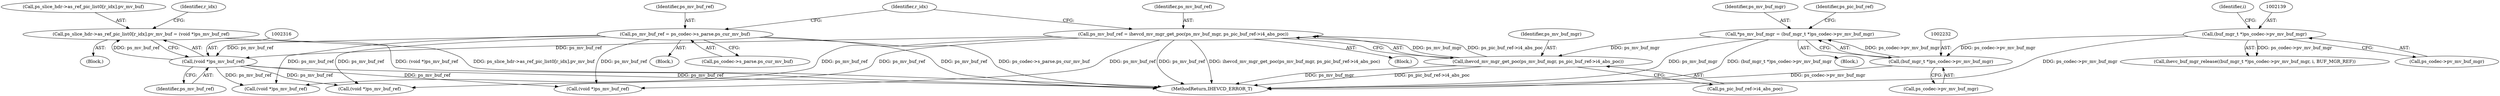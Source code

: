 digraph "0_Android_913d9e8d93d6b81bb8eac3fc2c1426651f5b259d@array" {
"1002307" [label="(Call,ps_slice_hdr->as_ref_pic_list0[r_idx].pv_mv_buf = (void *)ps_mv_buf_ref)"];
"1002315" [label="(Call,(void *)ps_mv_buf_ref)"];
"1002257" [label="(Call,ps_mv_buf_ref = ps_codec->s_parse.ps_cur_mv_buf)"];
"1002266" [label="(Call,ps_mv_buf_ref = ihevcd_mv_mgr_get_poc(ps_mv_buf_mgr, ps_pic_buf_ref->i4_abs_poc))"];
"1002268" [label="(Call,ihevcd_mv_mgr_get_poc(ps_mv_buf_mgr, ps_pic_buf_ref->i4_abs_poc))"];
"1002229" [label="(Call,*ps_mv_buf_mgr = (buf_mgr_t *)ps_codec->pv_mv_buf_mgr)"];
"1002231" [label="(Call,(buf_mgr_t *)ps_codec->pv_mv_buf_mgr)"];
"1002138" [label="(Call,(buf_mgr_t *)ps_codec->pv_mv_buf_mgr)"];
"1002267" [label="(Identifier,ps_mv_buf_ref)"];
"1002349" [label="(Call,(void *)ps_mv_buf_ref)"];
"1002307" [label="(Call,ps_slice_hdr->as_ref_pic_list0[r_idx].pv_mv_buf = (void *)ps_mv_buf_ref)"];
"1002428" [label="(Call,(void *)ps_mv_buf_ref)"];
"1002259" [label="(Call,ps_codec->s_parse.ps_cur_mv_buf)"];
"1002258" [label="(Identifier,ps_mv_buf_ref)"];
"1002216" [label="(Block,)"];
"1002617" [label="(MethodReturn,IHEVCD_ERROR_T)"];
"1002233" [label="(Call,ps_codec->pv_mv_buf_mgr)"];
"1002229" [label="(Call,*ps_mv_buf_mgr = (buf_mgr_t *)ps_codec->pv_mv_buf_mgr)"];
"1002138" [label="(Call,(buf_mgr_t *)ps_codec->pv_mv_buf_mgr)"];
"1002269" [label="(Identifier,ps_mv_buf_mgr)"];
"1002308" [label="(Call,ps_slice_hdr->as_ref_pic_list0[r_idx].pv_mv_buf)"];
"1002268" [label="(Call,ihevcd_mv_mgr_get_poc(ps_mv_buf_mgr, ps_pic_buf_ref->i4_abs_poc))"];
"1002275" [label="(Identifier,r_idx)"];
"1002394" [label="(Call,(void *)ps_mv_buf_ref)"];
"1002137" [label="(Call,ihevc_buf_mgr_release((buf_mgr_t *)ps_codec->pv_mv_buf_mgr, i, BUF_MGR_REF))"];
"1002270" [label="(Call,ps_pic_buf_ref->i4_abs_poc)"];
"1002143" [label="(Identifier,i)"];
"1002317" [label="(Identifier,ps_mv_buf_ref)"];
"1002140" [label="(Call,ps_codec->pv_mv_buf_mgr)"];
"1002295" [label="(Block,)"];
"1002257" [label="(Call,ps_mv_buf_ref = ps_codec->s_parse.ps_cur_mv_buf)"];
"1002315" [label="(Call,(void *)ps_mv_buf_ref)"];
"1002247" [label="(Block,)"];
"1002230" [label="(Identifier,ps_mv_buf_mgr)"];
"1002237" [label="(Identifier,ps_pic_buf_ref)"];
"1002231" [label="(Call,(buf_mgr_t *)ps_codec->pv_mv_buf_mgr)"];
"1002283" [label="(Identifier,r_idx)"];
"1002265" [label="(Block,)"];
"1002266" [label="(Call,ps_mv_buf_ref = ihevcd_mv_mgr_get_poc(ps_mv_buf_mgr, ps_pic_buf_ref->i4_abs_poc))"];
"1002307" -> "1002295"  [label="AST: "];
"1002307" -> "1002315"  [label="CFG: "];
"1002308" -> "1002307"  [label="AST: "];
"1002315" -> "1002307"  [label="AST: "];
"1002283" -> "1002307"  [label="CFG: "];
"1002307" -> "1002617"  [label="DDG: (void *)ps_mv_buf_ref"];
"1002307" -> "1002617"  [label="DDG: ps_slice_hdr->as_ref_pic_list0[r_idx].pv_mv_buf"];
"1002315" -> "1002307"  [label="DDG: ps_mv_buf_ref"];
"1002315" -> "1002317"  [label="CFG: "];
"1002316" -> "1002315"  [label="AST: "];
"1002317" -> "1002315"  [label="AST: "];
"1002315" -> "1002617"  [label="DDG: ps_mv_buf_ref"];
"1002257" -> "1002315"  [label="DDG: ps_mv_buf_ref"];
"1002266" -> "1002315"  [label="DDG: ps_mv_buf_ref"];
"1002315" -> "1002349"  [label="DDG: ps_mv_buf_ref"];
"1002315" -> "1002394"  [label="DDG: ps_mv_buf_ref"];
"1002315" -> "1002428"  [label="DDG: ps_mv_buf_ref"];
"1002257" -> "1002247"  [label="AST: "];
"1002257" -> "1002259"  [label="CFG: "];
"1002258" -> "1002257"  [label="AST: "];
"1002259" -> "1002257"  [label="AST: "];
"1002275" -> "1002257"  [label="CFG: "];
"1002257" -> "1002617"  [label="DDG: ps_mv_buf_ref"];
"1002257" -> "1002617"  [label="DDG: ps_codec->s_parse.ps_cur_mv_buf"];
"1002257" -> "1002349"  [label="DDG: ps_mv_buf_ref"];
"1002257" -> "1002394"  [label="DDG: ps_mv_buf_ref"];
"1002257" -> "1002428"  [label="DDG: ps_mv_buf_ref"];
"1002266" -> "1002265"  [label="AST: "];
"1002266" -> "1002268"  [label="CFG: "];
"1002267" -> "1002266"  [label="AST: "];
"1002268" -> "1002266"  [label="AST: "];
"1002275" -> "1002266"  [label="CFG: "];
"1002266" -> "1002617"  [label="DDG: ps_mv_buf_ref"];
"1002266" -> "1002617"  [label="DDG: ihevcd_mv_mgr_get_poc(ps_mv_buf_mgr, ps_pic_buf_ref->i4_abs_poc)"];
"1002268" -> "1002266"  [label="DDG: ps_mv_buf_mgr"];
"1002268" -> "1002266"  [label="DDG: ps_pic_buf_ref->i4_abs_poc"];
"1002266" -> "1002349"  [label="DDG: ps_mv_buf_ref"];
"1002266" -> "1002394"  [label="DDG: ps_mv_buf_ref"];
"1002266" -> "1002428"  [label="DDG: ps_mv_buf_ref"];
"1002268" -> "1002270"  [label="CFG: "];
"1002269" -> "1002268"  [label="AST: "];
"1002270" -> "1002268"  [label="AST: "];
"1002268" -> "1002617"  [label="DDG: ps_pic_buf_ref->i4_abs_poc"];
"1002268" -> "1002617"  [label="DDG: ps_mv_buf_mgr"];
"1002229" -> "1002268"  [label="DDG: ps_mv_buf_mgr"];
"1002229" -> "1002216"  [label="AST: "];
"1002229" -> "1002231"  [label="CFG: "];
"1002230" -> "1002229"  [label="AST: "];
"1002231" -> "1002229"  [label="AST: "];
"1002237" -> "1002229"  [label="CFG: "];
"1002229" -> "1002617"  [label="DDG: ps_mv_buf_mgr"];
"1002229" -> "1002617"  [label="DDG: (buf_mgr_t *)ps_codec->pv_mv_buf_mgr"];
"1002231" -> "1002229"  [label="DDG: ps_codec->pv_mv_buf_mgr"];
"1002231" -> "1002233"  [label="CFG: "];
"1002232" -> "1002231"  [label="AST: "];
"1002233" -> "1002231"  [label="AST: "];
"1002231" -> "1002617"  [label="DDG: ps_codec->pv_mv_buf_mgr"];
"1002138" -> "1002231"  [label="DDG: ps_codec->pv_mv_buf_mgr"];
"1002138" -> "1002137"  [label="AST: "];
"1002138" -> "1002140"  [label="CFG: "];
"1002139" -> "1002138"  [label="AST: "];
"1002140" -> "1002138"  [label="AST: "];
"1002143" -> "1002138"  [label="CFG: "];
"1002138" -> "1002617"  [label="DDG: ps_codec->pv_mv_buf_mgr"];
"1002138" -> "1002137"  [label="DDG: ps_codec->pv_mv_buf_mgr"];
}
